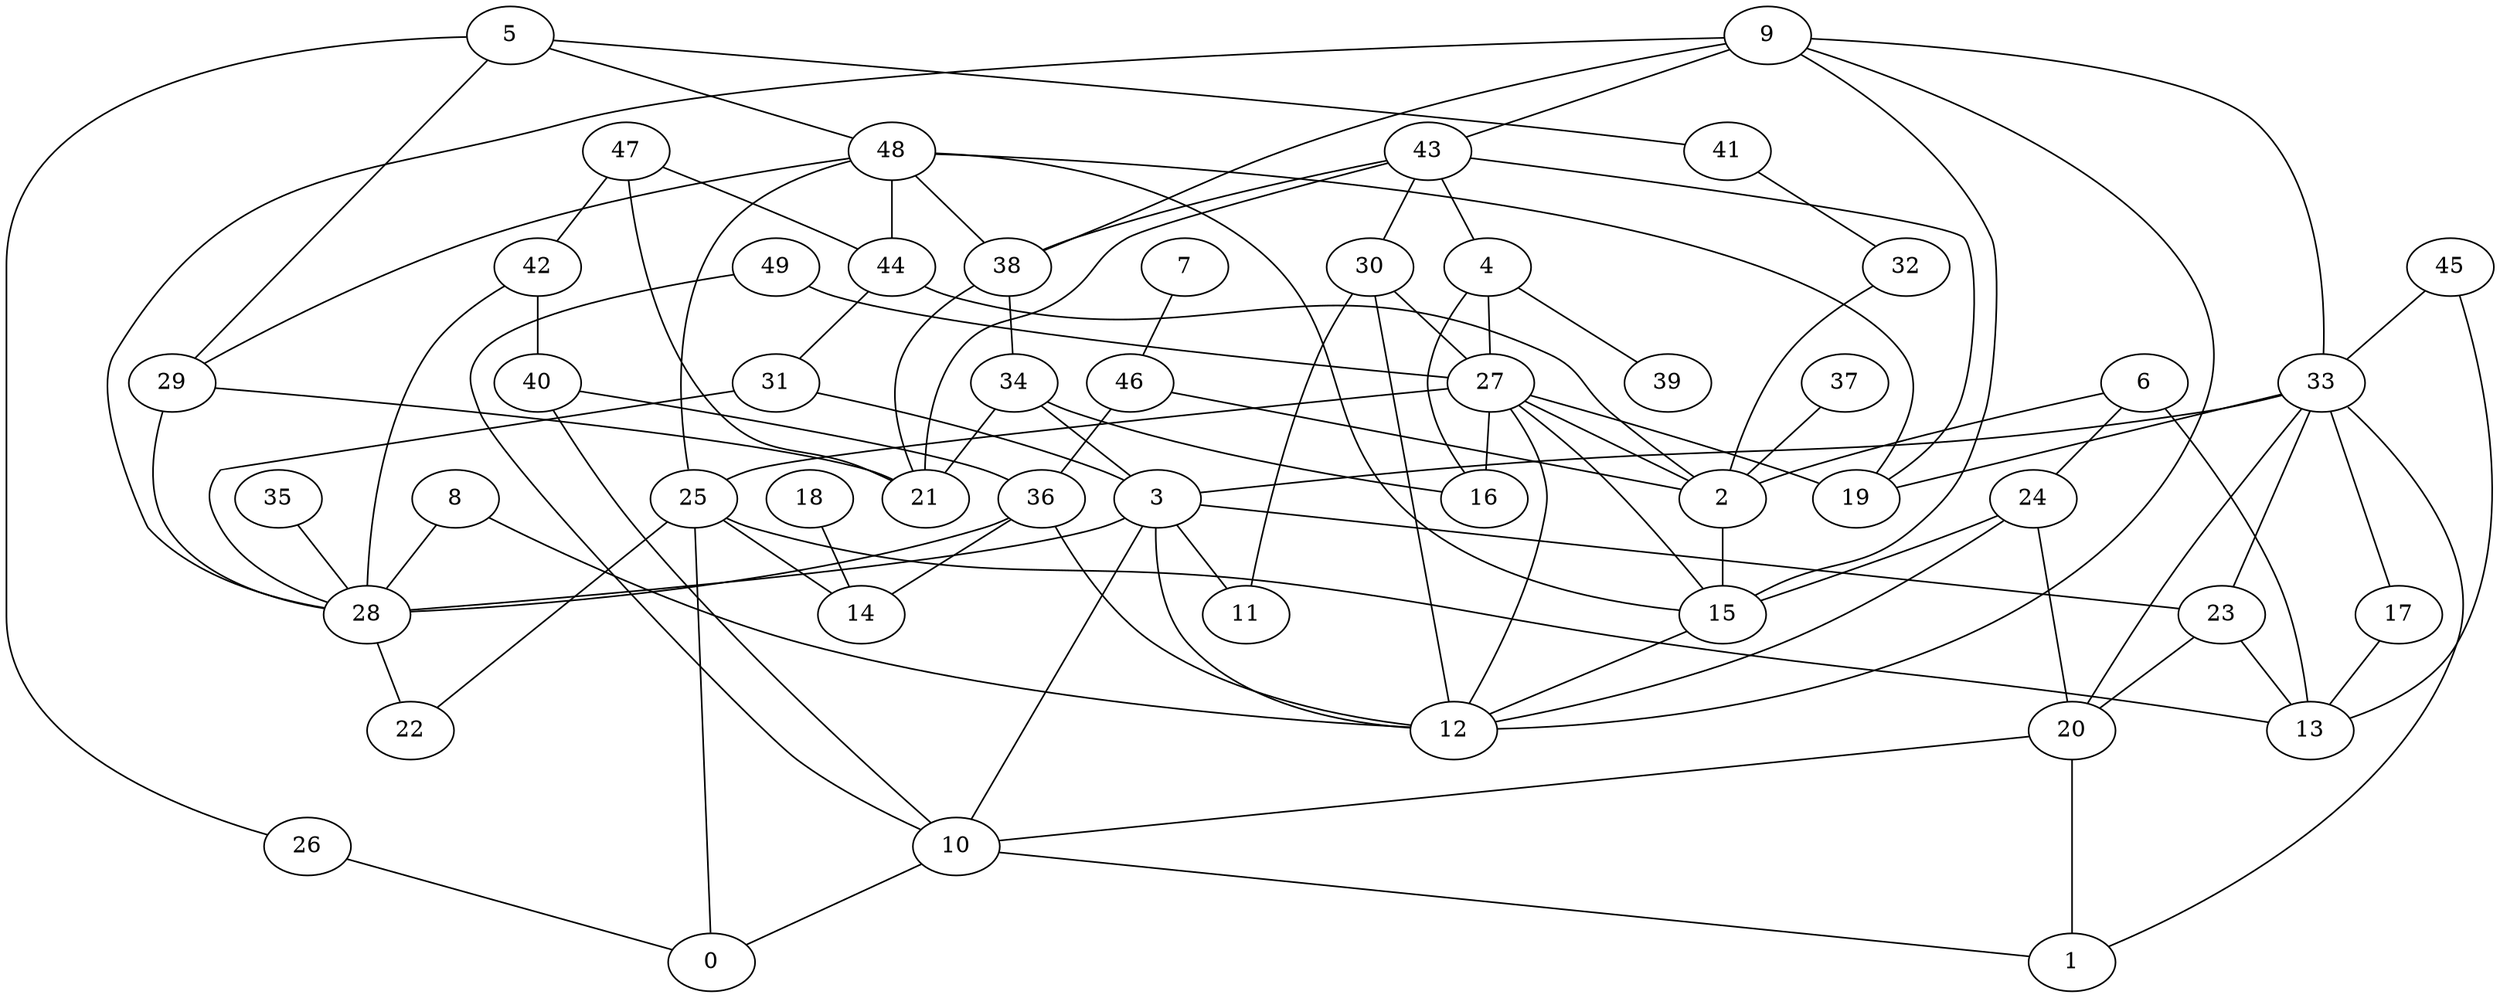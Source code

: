 digraph GG_graph {

subgraph G_graph {
edge [color = black]
"29" -> "28" [dir = none]
"43" -> "38" [dir = none]
"20" -> "10" [dir = none]
"33" -> "17" [dir = none]
"33" -> "23" [dir = none]
"33" -> "1" [dir = none]
"33" -> "3" [dir = none]
"5" -> "26" [dir = none]
"42" -> "28" [dir = none]
"49" -> "27" [dir = none]
"40" -> "10" [dir = none]
"9" -> "15" [dir = none]
"9" -> "28" [dir = none]
"9" -> "38" [dir = none]
"9" -> "12" [dir = none]
"34" -> "16" [dir = none]
"37" -> "2" [dir = none]
"38" -> "21" [dir = none]
"8" -> "28" [dir = none]
"25" -> "13" [dir = none]
"25" -> "0" [dir = none]
"25" -> "14" [dir = none]
"26" -> "0" [dir = none]
"32" -> "2" [dir = none]
"4" -> "39" [dir = none]
"4" -> "27" [dir = none]
"46" -> "2" [dir = none]
"10" -> "0" [dir = none]
"7" -> "46" [dir = none]
"41" -> "32" [dir = none]
"28" -> "22" [dir = none]
"47" -> "42" [dir = none]
"6" -> "2" [dir = none]
"45" -> "13" [dir = none]
"30" -> "12" [dir = none]
"3" -> "11" [dir = none]
"3" -> "28" [dir = none]
"35" -> "28" [dir = none]
"27" -> "19" [dir = none]
"27" -> "2" [dir = none]
"27" -> "25" [dir = none]
"27" -> "16" [dir = none]
"27" -> "12" [dir = none]
"36" -> "12" [dir = none]
"24" -> "12" [dir = none]
"31" -> "28" [dir = none]
"48" -> "15" [dir = none]
"18" -> "14" [dir = none]
"44" -> "31" [dir = none]
"42" -> "40" [dir = none]
"8" -> "12" [dir = none]
"46" -> "36" [dir = none]
"47" -> "44" [dir = none]
"3" -> "23" [dir = none]
"44" -> "2" [dir = none]
"23" -> "20" [dir = none]
"48" -> "25" [dir = none]
"34" -> "3" [dir = none]
"33" -> "20" [dir = none]
"36" -> "28" [dir = none]
"6" -> "24" [dir = none]
"30" -> "11" [dir = none]
"30" -> "27" [dir = none]
"48" -> "29" [dir = none]
"15" -> "12" [dir = none]
"2" -> "15" [dir = none]
"48" -> "38" [dir = none]
"3" -> "12" [dir = none]
"49" -> "10" [dir = none]
"5" -> "41" [dir = none]
"47" -> "21" [dir = none]
"3" -> "10" [dir = none]
"43" -> "4" [dir = none]
"25" -> "22" [dir = none]
"38" -> "34" [dir = none]
"48" -> "19" [dir = none]
"43" -> "19" [dir = none]
"5" -> "29" [dir = none]
"43" -> "21" [dir = none]
"36" -> "14" [dir = none]
"20" -> "1" [dir = none]
"4" -> "16" [dir = none]
"23" -> "13" [dir = none]
"31" -> "3" [dir = none]
"24" -> "15" [dir = none]
"45" -> "33" [dir = none]
"27" -> "15" [dir = none]
"5" -> "48" [dir = none]
"6" -> "13" [dir = none]
"10" -> "1" [dir = none]
"29" -> "21" [dir = none]
"48" -> "44" [dir = none]
"24" -> "20" [dir = none]
"9" -> "33" [dir = none]
"43" -> "30" [dir = none]
"9" -> "43" [dir = none]
"40" -> "36" [dir = none]
"33" -> "19" [dir = none]
"17" -> "13" [dir = none]
"34" -> "21" [dir = none]
}

}
